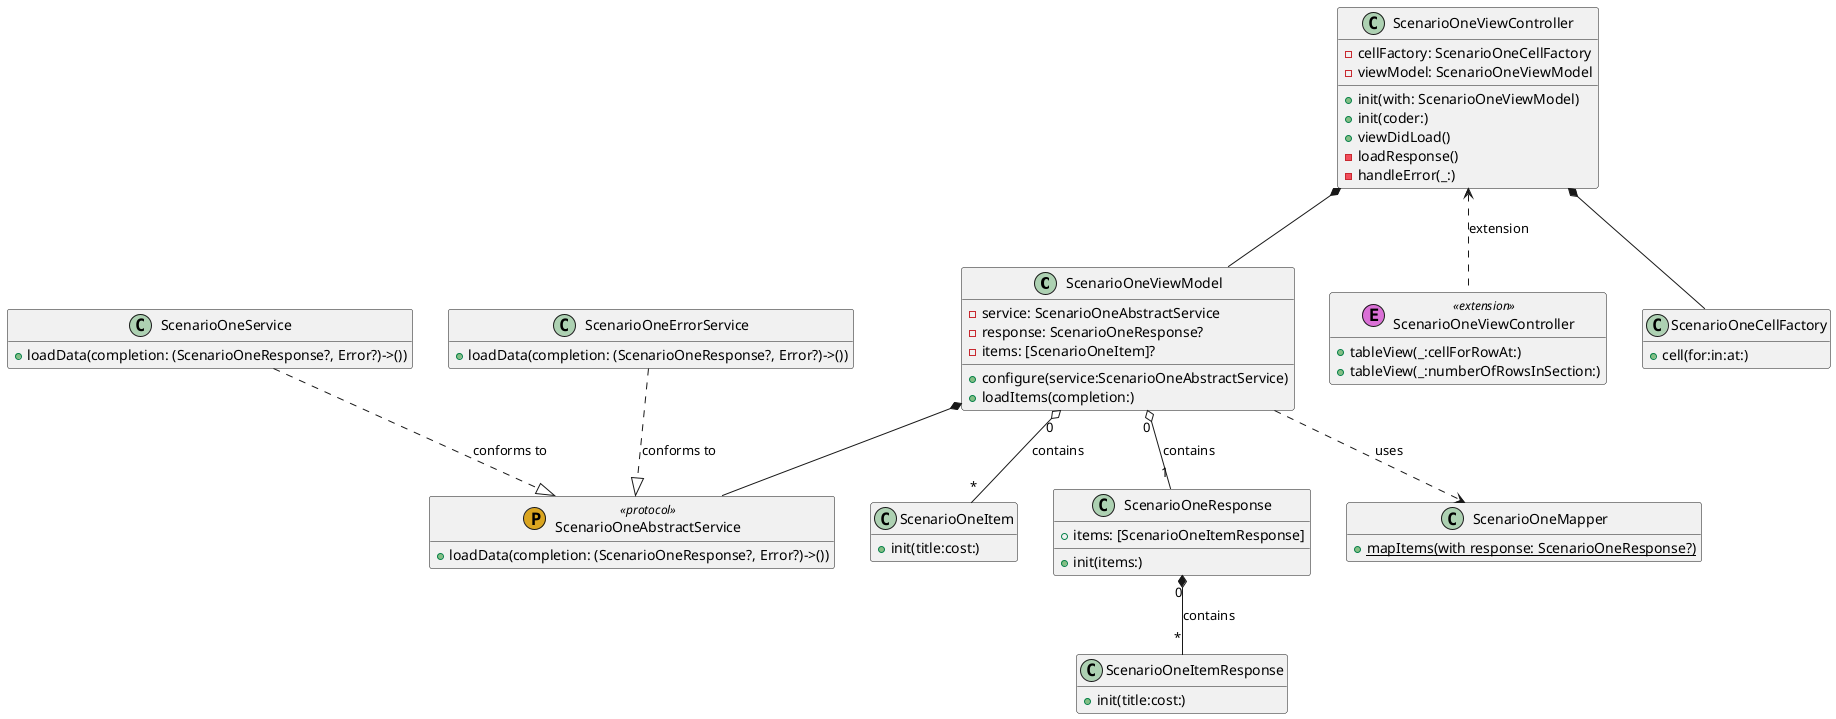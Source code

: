 @startuml ScenarioOne
' STYLE START
hide empty members
skinparam shadowing false
' STYLE END
class "ScenarioOneViewModel" as ScenarioOneViewModel {
    -service: ScenarioOneAbstractService
    -response: ScenarioOneResponse?
    -items: [ScenarioOneItem]?
    +configure(service:ScenarioOneAbstractService)
    +loadItems(completion:)
}

ScenarioOneViewModel *-- ScenarioOneAbstractService
ScenarioOneViewModel "0" o-- "*" ScenarioOneItem : contains
ScenarioOneViewModel "0" o-- "1" ScenarioOneResponse : contains
ScenarioOneViewModel ..> ScenarioOneMapper : uses

' STYLE START
hide empty members
skinparam shadowing false
' STYLE END
class "ScenarioOneMapper" as ScenarioOneMapper {
    +{static} mapItems(with response: ScenarioOneResponse?)
}
class "ScenarioOneItem" as ScenarioOneItem {
    +init(title:cost:)

}

' STYLE START
hide empty members
skinparam shadowing false
' STYLE END
class "ScenarioOneViewController" as ScenarioOneViewController {
    -cellFactory: ScenarioOneCellFactory
    -viewModel: ScenarioOneViewModel
    +init(with: ScenarioOneViewModel)
    +init(coder:)
    +viewDidLoad()
    -loadResponse()
    -handleError(_:)

}
class "ScenarioOneViewController" as ScenarioOneViewController1 << (E,orchid) extension >> {
    +tableView(_:cellForRowAt:)
    +tableView(_:numberOfRowsInSection:)

}

ScenarioOneViewController <.. ScenarioOneViewController1 : extension
ScenarioOneViewController *-- ScenarioOneCellFactory
ScenarioOneViewController *-- ScenarioOneViewModel

' STYLE START
hide empty members
skinparam shadowing false
' STYLE END
class "ScenarioOneAbstractService" as ScenarioOneAbstractService << (P,GoldenRod) protocol >> {
    +loadData(completion: (ScenarioOneResponse?, Error?)->())

}
class "ScenarioOneService" as ScenarioOneService {
    +loadData(completion: (ScenarioOneResponse?, Error?)->())

}
class "ScenarioOneErrorService" as ScenarioOneErrorService {
    +loadData(completion: (ScenarioOneResponse?, Error?)->())

}
class "ScenarioOneResponse" as ScenarioOneResponse {
    +items: [ScenarioOneItemResponse]
    +init(items:)

}
class "ScenarioOneItemResponse" as ScenarioOneItemResponse {
    +init(title:cost:)

}

ScenarioOneService ..|> ScenarioOneAbstractService : conforms to
ScenarioOneErrorService ..|> ScenarioOneAbstractService : conforms to
ScenarioOneResponse "0" *-- "*" ScenarioOneItemResponse : contains

' STYLE START
hide empty members
skinparam shadowing false
' STYLE END
class "ScenarioOneCellFactory" as ScenarioOneCellFactory {
    +cell(for:in:at:)

}

@enduml